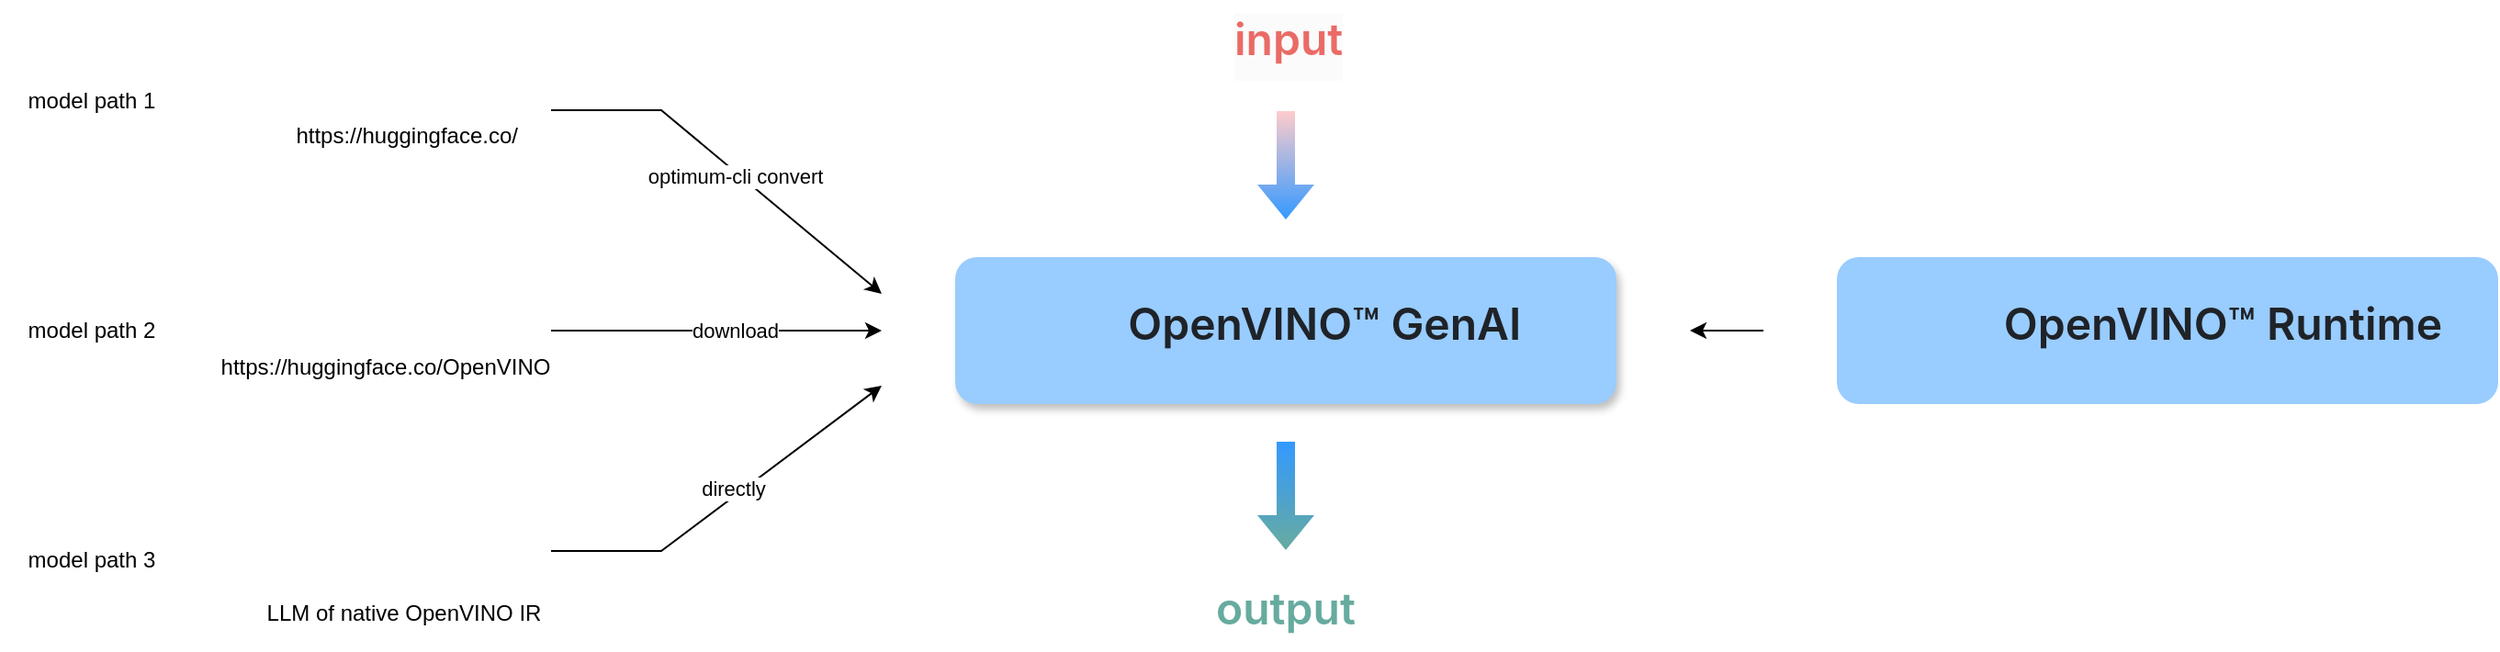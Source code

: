 <mxfile version="24.7.0" type="github">
  <diagram name="第 1 页" id="xh0DvVpU-9EQWnGM0NwQ">
    <mxGraphModel dx="1589" dy="1143" grid="1" gridSize="10" guides="1" tooltips="1" connect="1" arrows="1" fold="1" page="1" pageScale="1" pageWidth="827" pageHeight="1169" math="0" shadow="0">
      <root>
        <mxCell id="0" />
        <mxCell id="1" parent="0" />
        <mxCell id="JGenBf6Z7vixoJngJsFB-2" value="" style="shape=image;verticalLabelPosition=bottom;labelBackgroundColor=default;verticalAlign=top;aspect=fixed;imageAspect=0;image=https://cdn-avatars.huggingface.co/v1/production/uploads/1671615670447-6346651be2dcb5422bcd13dd.png;movable=0;resizable=0;rotatable=0;deletable=0;editable=0;locked=1;connectable=0;" vertex="1" parent="1">
          <mxGeometry x="220" y="240" width="40" height="40" as="geometry" />
        </mxCell>
        <mxCell id="JGenBf6Z7vixoJngJsFB-3" value="" style="shape=image;verticalLabelPosition=bottom;labelBackgroundColor=default;verticalAlign=top;aspect=fixed;imageAspect=0;image=https://huggingface.co/front/assets/huggingface_logo-noborder.svg;movable=0;resizable=0;rotatable=0;deletable=0;editable=0;locked=1;connectable=0;" vertex="1" parent="1">
          <mxGeometry x="158.41" y="240" width="43.18" height="40" as="geometry" />
        </mxCell>
        <mxCell id="JGenBf6Z7vixoJngJsFB-5" value="https://huggingface.co/" style="shape=image;verticalLabelPosition=bottom;labelBackgroundColor=default;verticalAlign=top;aspect=fixed;imageAspect=0;image=https://huggingface.co/front/assets/huggingface_logo-noborder.svg;" vertex="1" parent="1">
          <mxGeometry x="200" y="120" width="43.18" height="40" as="geometry" />
        </mxCell>
        <mxCell id="JGenBf6Z7vixoJngJsFB-6" value="&lt;h1 style=&quot;box-sizing: border-box; margin-right: 0px; margin-bottom: var(--base-size-16); margin-left: 0px; font-weight: var(--base-text-weight-semibold, 600); line-height: 1.25; padding-bottom: 0.3em; border-bottom: 1px solid var(--borderColor-muted, var(--color-border-muted)); color: rgb(31, 35, 40); font-family: -apple-system, BlinkMacSystemFont, &amp;quot;Segoe UI&amp;quot;, &amp;quot;Noto Sans&amp;quot;, Helvetica, Arial, sans-serif, &amp;quot;Apple Color Emoji&amp;quot;, &amp;quot;Segoe UI Emoji&amp;quot;; text-align: start; margin-top: 0px !important;&quot; dir=&quot;auto&quot; class=&quot;heading-element&quot; tabindex=&quot;-1&quot;&gt;&amp;nbsp; &amp;nbsp; &amp;nbsp; &amp;nbsp;OpenVINO™ GenAI&lt;/h1&gt;" style="rounded=1;whiteSpace=wrap;html=1;movable=1;resizable=1;rotatable=1;deletable=1;editable=1;locked=0;connectable=1;shadow=1;dashed=1;strokeColor=none;fillColor=#99CCFF;labelBackgroundColor=none;" vertex="1" parent="1">
          <mxGeometry x="520" y="240" width="360" height="80" as="geometry" />
        </mxCell>
        <mxCell id="JGenBf6Z7vixoJngJsFB-7" value="" style="shape=image;verticalLabelPosition=bottom;labelBackgroundColor=default;verticalAlign=top;aspect=fixed;imageAspect=0;image=https://cdn-avatars.huggingface.co/v1/production/uploads/1671615670447-6346651be2dcb5422bcd13dd.png;movable=1;resizable=1;rotatable=1;deletable=1;editable=1;locked=0;connectable=1;" vertex="1" parent="1">
          <mxGeometry x="560" y="260" width="40" height="40" as="geometry" />
        </mxCell>
        <mxCell id="JGenBf6Z7vixoJngJsFB-8" value="&lt;h1 style=&quot;box-sizing: border-box; margin-right: 0px; margin-bottom: var(--base-size-16); margin-left: 0px; font-weight: var(--base-text-weight-semibold, 600); line-height: 1.25; padding-bottom: 0.3em; border-bottom: 1px solid var(--borderColor-muted, var(--color-border-muted)); color: rgb(31, 35, 40); font-family: -apple-system, BlinkMacSystemFont, &amp;quot;Segoe UI&amp;quot;, &amp;quot;Noto Sans&amp;quot;, Helvetica, Arial, sans-serif, &amp;quot;Apple Color Emoji&amp;quot;, &amp;quot;Segoe UI Emoji&amp;quot;; text-align: start; margin-top: 0px !important;&quot; dir=&quot;auto&quot; class=&quot;heading-element&quot; tabindex=&quot;-1&quot;&gt;&amp;nbsp; &amp;nbsp; &amp;nbsp; &amp;nbsp; &amp;nbsp; OpenVINO™ Runtime&lt;/h1&gt;" style="rounded=1;whiteSpace=wrap;html=1;movable=1;resizable=1;rotatable=1;deletable=1;editable=1;locked=0;connectable=1;glass=0;fillColor=#99CCFF;labelBackgroundColor=none;strokeColor=none;" vertex="1" parent="1">
          <mxGeometry x="1000" y="240" width="360" height="80" as="geometry" />
        </mxCell>
        <mxCell id="JGenBf6Z7vixoJngJsFB-11" value="https://huggingface.co/OpenVINO" style="rounded=0;whiteSpace=wrap;html=1;strokeColor=none;" vertex="1" parent="1">
          <mxGeometry x="110" y="290" width="200" height="20" as="geometry" />
        </mxCell>
        <mxCell id="JGenBf6Z7vixoJngJsFB-15" value="" style="shape=image;verticalLabelPosition=bottom;labelBackgroundColor=default;verticalAlign=top;aspect=fixed;imageAspect=0;image=https://cdn-avatars.huggingface.co/v1/production/uploads/1671615670447-6346651be2dcb5422bcd13dd.png;movable=1;resizable=1;rotatable=1;deletable=1;editable=1;locked=0;connectable=1;" vertex="1" parent="1">
          <mxGeometry x="1040" y="260" width="40" height="40" as="geometry" />
        </mxCell>
        <mxCell id="JGenBf6Z7vixoJngJsFB-19" value="LLM of native OpenVINO IR" style="shape=image;verticalLabelPosition=bottom;labelBackgroundColor=default;verticalAlign=top;aspect=fixed;imageAspect=0;image=https://cdn-avatars.huggingface.co/v1/production/uploads/1671615670447-6346651be2dcb5422bcd13dd.png;movable=1;resizable=1;rotatable=1;deletable=1;editable=1;locked=0;connectable=1;" vertex="1" parent="1">
          <mxGeometry x="200" y="380" width="40" height="40" as="geometry" />
        </mxCell>
        <mxCell id="JGenBf6Z7vixoJngJsFB-20" value="" style="endArrow=classic;html=1;rounded=0;" edge="1" parent="1">
          <mxGeometry width="50" height="50" relative="1" as="geometry">
            <mxPoint x="300" y="160" as="sourcePoint" />
            <mxPoint x="480" y="260" as="targetPoint" />
            <Array as="points">
              <mxPoint x="360" y="160" />
            </Array>
          </mxGeometry>
        </mxCell>
        <mxCell id="JGenBf6Z7vixoJngJsFB-23" value="optimum-cli convert" style="edgeLabel;html=1;align=center;verticalAlign=middle;resizable=0;points=[];" vertex="1" connectable="0" parent="JGenBf6Z7vixoJngJsFB-20">
          <mxGeometry x="0.06" y="-1" relative="1" as="geometry">
            <mxPoint x="-1" as="offset" />
          </mxGeometry>
        </mxCell>
        <mxCell id="JGenBf6Z7vixoJngJsFB-21" value="" style="endArrow=classic;html=1;rounded=0;" edge="1" parent="1">
          <mxGeometry width="50" height="50" relative="1" as="geometry">
            <mxPoint x="300" y="400" as="sourcePoint" />
            <mxPoint x="480" y="310" as="targetPoint" />
            <Array as="points">
              <mxPoint x="360" y="400" />
            </Array>
          </mxGeometry>
        </mxCell>
        <mxCell id="JGenBf6Z7vixoJngJsFB-25" value="directly" style="edgeLabel;html=1;align=center;verticalAlign=middle;resizable=0;points=[];" vertex="1" connectable="0" parent="JGenBf6Z7vixoJngJsFB-21">
          <mxGeometry x="0.063" y="4" relative="1" as="geometry">
            <mxPoint as="offset" />
          </mxGeometry>
        </mxCell>
        <mxCell id="JGenBf6Z7vixoJngJsFB-22" value="" style="endArrow=classic;html=1;rounded=0;" edge="1" parent="1">
          <mxGeometry width="50" height="50" relative="1" as="geometry">
            <mxPoint x="300" y="280" as="sourcePoint" />
            <mxPoint x="480" y="280" as="targetPoint" />
          </mxGeometry>
        </mxCell>
        <mxCell id="JGenBf6Z7vixoJngJsFB-24" value="download" style="edgeLabel;html=1;align=center;verticalAlign=middle;resizable=0;points=[];" vertex="1" connectable="0" parent="JGenBf6Z7vixoJngJsFB-22">
          <mxGeometry x="-0.078" y="1" relative="1" as="geometry">
            <mxPoint x="17" y="1" as="offset" />
          </mxGeometry>
        </mxCell>
        <mxCell id="JGenBf6Z7vixoJngJsFB-28" value="" style="endArrow=classic;html=1;rounded=0;" edge="1" parent="1">
          <mxGeometry width="50" height="50" relative="1" as="geometry">
            <mxPoint x="960" y="280" as="sourcePoint" />
            <mxPoint x="920" y="280" as="targetPoint" />
          </mxGeometry>
        </mxCell>
        <mxCell id="JGenBf6Z7vixoJngJsFB-29" value="" style="shape=flexArrow;endArrow=classic;html=1;rounded=0;fillColor=#FFCCCC;gradientColor=#3399FF;strokeColor=none;" edge="1" parent="1">
          <mxGeometry width="50" height="50" relative="1" as="geometry">
            <mxPoint x="700" y="160" as="sourcePoint" />
            <mxPoint x="700" y="220" as="targetPoint" />
          </mxGeometry>
        </mxCell>
        <mxCell id="JGenBf6Z7vixoJngJsFB-30" value="" style="shape=flexArrow;endArrow=classic;html=1;rounded=0;fillColor=#3399FF;gradientColor=#67AB9F;strokeColor=none;" edge="1" parent="1">
          <mxGeometry width="50" height="50" relative="1" as="geometry">
            <mxPoint x="700" y="340" as="sourcePoint" />
            <mxPoint x="700" y="400" as="targetPoint" />
          </mxGeometry>
        </mxCell>
        <mxCell id="JGenBf6Z7vixoJngJsFB-31" value="&lt;h1 tabindex=&quot;-1&quot; class=&quot;heading-element&quot; dir=&quot;auto&quot; style=&quot;forced-color-adjust: none; font-style: normal; font-variant-ligatures: normal; font-variant-caps: normal; letter-spacing: normal; orphans: 2; text-indent: 0px; text-transform: none; widows: 2; word-spacing: 0px; -webkit-text-stroke-width: 0px; white-space: normal; background-color: rgb(251, 251, 251); text-decoration-thickness: initial; text-decoration-style: initial; text-decoration-color: initial; box-sizing: border-box; margin-right: 0px; margin-bottom: var(--base-size-16); margin-left: 0px; font-weight: var(--base-text-weight-semibold, 600); line-height: 1.25; padding-bottom: 0.3em; border-bottom: 1px solid var(--borderColor-muted, var(--color-border-muted)); font-family: -apple-system, BlinkMacSystemFont, &amp;quot;Segoe UI&amp;quot;, &amp;quot;Noto Sans&amp;quot;, Helvetica, Arial, sans-serif, &amp;quot;Apple Color Emoji&amp;quot;, &amp;quot;Segoe UI Emoji&amp;quot;; text-align: start; margin-top: 0px !important;&quot;&gt;&lt;font color=&quot;#ea6b66&quot;&gt;input&lt;/font&gt;&lt;/h1&gt;" style="text;whiteSpace=wrap;html=1;" vertex="1" parent="1">
          <mxGeometry x="670" y="100" width="60" height="40" as="geometry" />
        </mxCell>
        <mxCell id="JGenBf6Z7vixoJngJsFB-32" value="&lt;h1 tabindex=&quot;-1&quot; class=&quot;heading-element&quot; dir=&quot;auto&quot; style=&quot;forced-color-adjust: none; font-style: normal; font-variant-ligatures: normal; font-variant-caps: normal; letter-spacing: normal; orphans: 2; text-indent: 0px; text-transform: none; widows: 2; word-spacing: 0px; -webkit-text-stroke-width: 0px; white-space: normal; text-decoration-thickness: initial; text-decoration-style: initial; text-decoration-color: initial; box-sizing: border-box; margin-right: 0px; margin-bottom: var(--base-size-16); margin-left: 0px; font-weight: var(--base-text-weight-semibold, 600); line-height: 1.25; padding-bottom: 0.3em; border-bottom: 1px solid var(--borderColor-muted, var(--color-border-muted)); font-family: -apple-system, BlinkMacSystemFont, &amp;quot;Segoe UI&amp;quot;, &amp;quot;Noto Sans&amp;quot;, Helvetica, Arial, sans-serif, &amp;quot;Apple Color Emoji&amp;quot;, &amp;quot;Segoe UI Emoji&amp;quot;; text-align: start; background-color: rgb(255, 255, 255); margin-top: 0px !important;&quot;&gt;&lt;font color=&quot;#67ab9f&quot;&gt;output&lt;/font&gt;&lt;/h1&gt;" style="text;whiteSpace=wrap;html=1;" vertex="1" parent="1">
          <mxGeometry x="660" y="410" width="80" height="40" as="geometry" />
        </mxCell>
        <mxCell id="JGenBf6Z7vixoJngJsFB-33" value="model path 1" style="text;html=1;align=center;verticalAlign=middle;whiteSpace=wrap;rounded=0;" vertex="1" parent="1">
          <mxGeometry y="140" width="100" height="30" as="geometry" />
        </mxCell>
        <mxCell id="JGenBf6Z7vixoJngJsFB-36" value="model path 2" style="text;html=1;align=center;verticalAlign=middle;whiteSpace=wrap;rounded=0;" vertex="1" parent="1">
          <mxGeometry y="265" width="100" height="30" as="geometry" />
        </mxCell>
        <mxCell id="JGenBf6Z7vixoJngJsFB-37" value="model path 3" style="text;html=1;align=center;verticalAlign=middle;whiteSpace=wrap;rounded=0;" vertex="1" parent="1">
          <mxGeometry y="390" width="100" height="30" as="geometry" />
        </mxCell>
      </root>
    </mxGraphModel>
  </diagram>
</mxfile>
